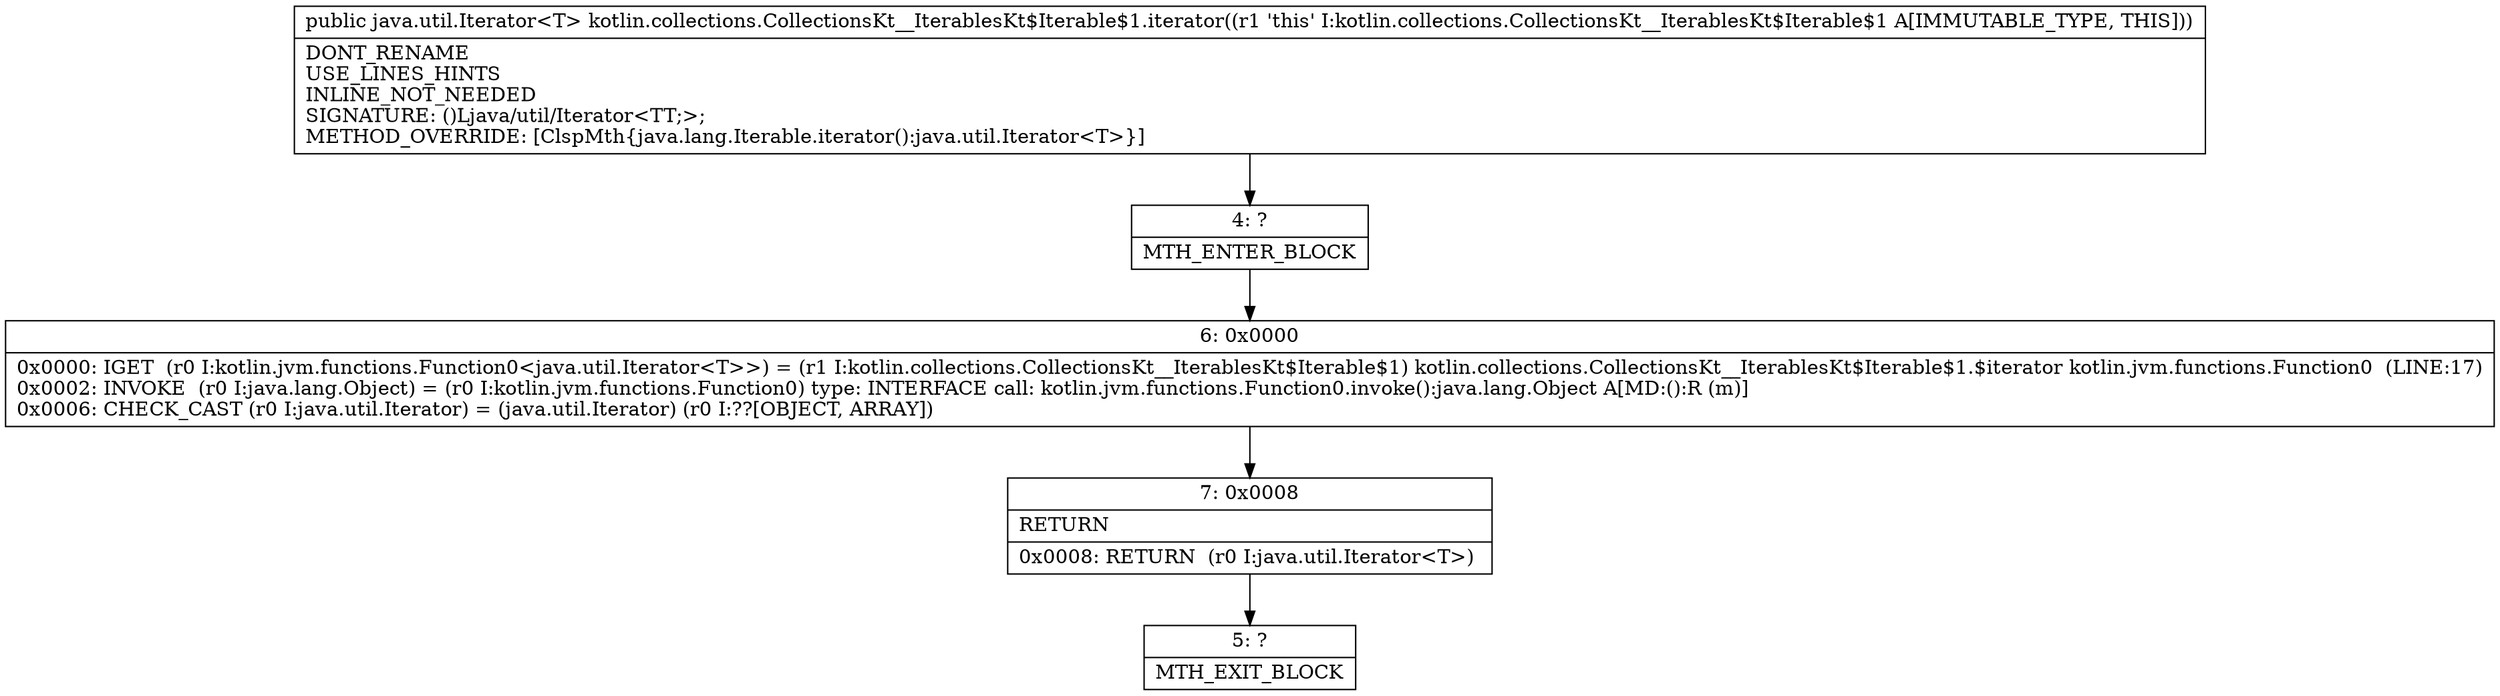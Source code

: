 digraph "CFG forkotlin.collections.CollectionsKt__IterablesKt$Iterable$1.iterator()Ljava\/util\/Iterator;" {
Node_4 [shape=record,label="{4\:\ ?|MTH_ENTER_BLOCK\l}"];
Node_6 [shape=record,label="{6\:\ 0x0000|0x0000: IGET  (r0 I:kotlin.jvm.functions.Function0\<java.util.Iterator\<T\>\>) = (r1 I:kotlin.collections.CollectionsKt__IterablesKt$Iterable$1) kotlin.collections.CollectionsKt__IterablesKt$Iterable$1.$iterator kotlin.jvm.functions.Function0  (LINE:17)\l0x0002: INVOKE  (r0 I:java.lang.Object) = (r0 I:kotlin.jvm.functions.Function0) type: INTERFACE call: kotlin.jvm.functions.Function0.invoke():java.lang.Object A[MD:():R (m)]\l0x0006: CHECK_CAST (r0 I:java.util.Iterator) = (java.util.Iterator) (r0 I:??[OBJECT, ARRAY]) \l}"];
Node_7 [shape=record,label="{7\:\ 0x0008|RETURN\l|0x0008: RETURN  (r0 I:java.util.Iterator\<T\>) \l}"];
Node_5 [shape=record,label="{5\:\ ?|MTH_EXIT_BLOCK\l}"];
MethodNode[shape=record,label="{public java.util.Iterator\<T\> kotlin.collections.CollectionsKt__IterablesKt$Iterable$1.iterator((r1 'this' I:kotlin.collections.CollectionsKt__IterablesKt$Iterable$1 A[IMMUTABLE_TYPE, THIS]))  | DONT_RENAME\lUSE_LINES_HINTS\lINLINE_NOT_NEEDED\lSIGNATURE: ()Ljava\/util\/Iterator\<TT;\>;\lMETHOD_OVERRIDE: [ClspMth\{java.lang.Iterable.iterator():java.util.Iterator\<T\>\}]\l}"];
MethodNode -> Node_4;Node_4 -> Node_6;
Node_6 -> Node_7;
Node_7 -> Node_5;
}

